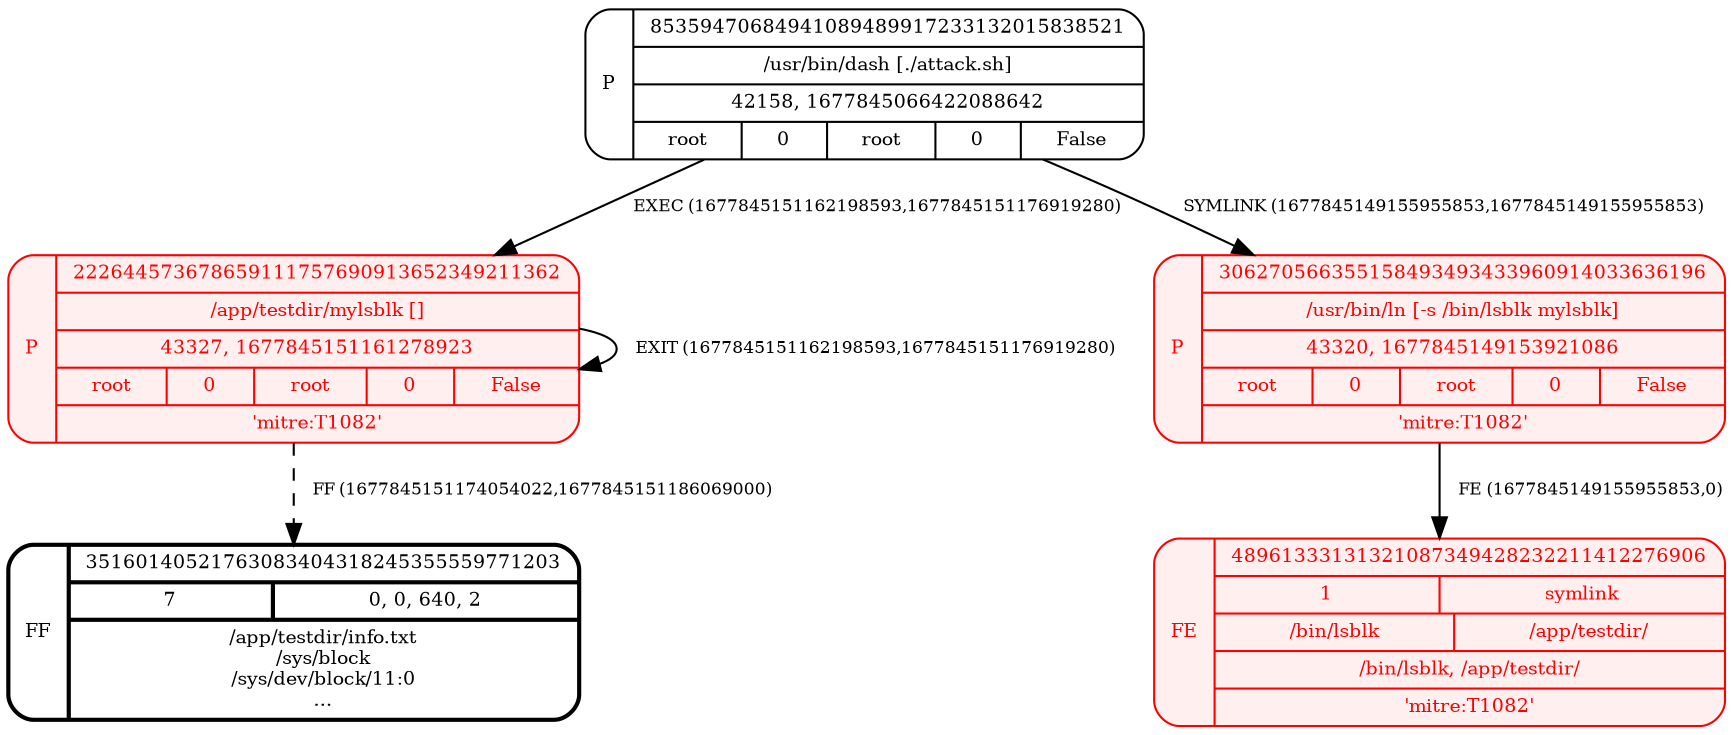 digraph graphlet {
	graph [overlap=scale rankdir=TD splines=true]
	node [fontsize=9 shape=Mrecord]
	edge [fontsize=8]
	222644573678659111757690913652349211362 [label="P|{222644573678659111757690913652349211362|{/app/testdir/mylsblk []}|{43327, 1677845151161278923}|{root|0|root|0|False}|{{'mitre:T1082'}}}" color=red fillcolor="#ff000010" fontcolor=red style=filled]
	85359470684941089489917233132015838521 [label="P|{85359470684941089489917233132015838521|{/usr/bin/dash [./attack.sh]}|{42158, 1677845066422088642}|{root|0|root|0|False}}"]
	48961333131321087349428232211412276906 [label="FE|{48961333131321087349428232211412276906|{1|symlink}|{/bin/lsblk|/app/testdir/}|{/bin/lsblk, /app/testdir/}|{{'mitre:T1082'}}}" color=red fillcolor="#ff000010" fontcolor=red style=filled]
	306270566355158493493433960914033636196 [label="P|{306270566355158493493433960914033636196|{/usr/bin/ln [-s /bin/lsblk mylsblk]}|{43320, 1677845149153921086}|{root|0|root|0|False}|{{'mitre:T1082'}}}" color=red fillcolor="#ff000010" fontcolor=red style=filled]
	35160140521763083404318245355559771203 [label="FF|{35160140521763083404318245355559771203|{7|0, 0, 640, 2}|{/app/testdir/info.txt\n/sys/block\n/sys/dev/block/11:0\n...}}" style=bold]
	85359470684941089489917233132015838521 -> 306270566355158493493433960914033636196 [label="    SYMLINK (1677845149155955853,1677845149155955853)"]
	306270566355158493493433960914033636196 -> 48961333131321087349428232211412276906 [label="    FE (1677845149155955853,0)"]
	222644573678659111757690913652349211362 -> 35160140521763083404318245355559771203 [label="    FF (1677845151174054022,1677845151186069000)" style=dashed]
	85359470684941089489917233132015838521 -> 222644573678659111757690913652349211362 [label="    EXEC (1677845151162198593,1677845151176919280)"]
	222644573678659111757690913652349211362 -> 222644573678659111757690913652349211362 [label="    EXIT (1677845151162198593,1677845151176919280)"]
}
